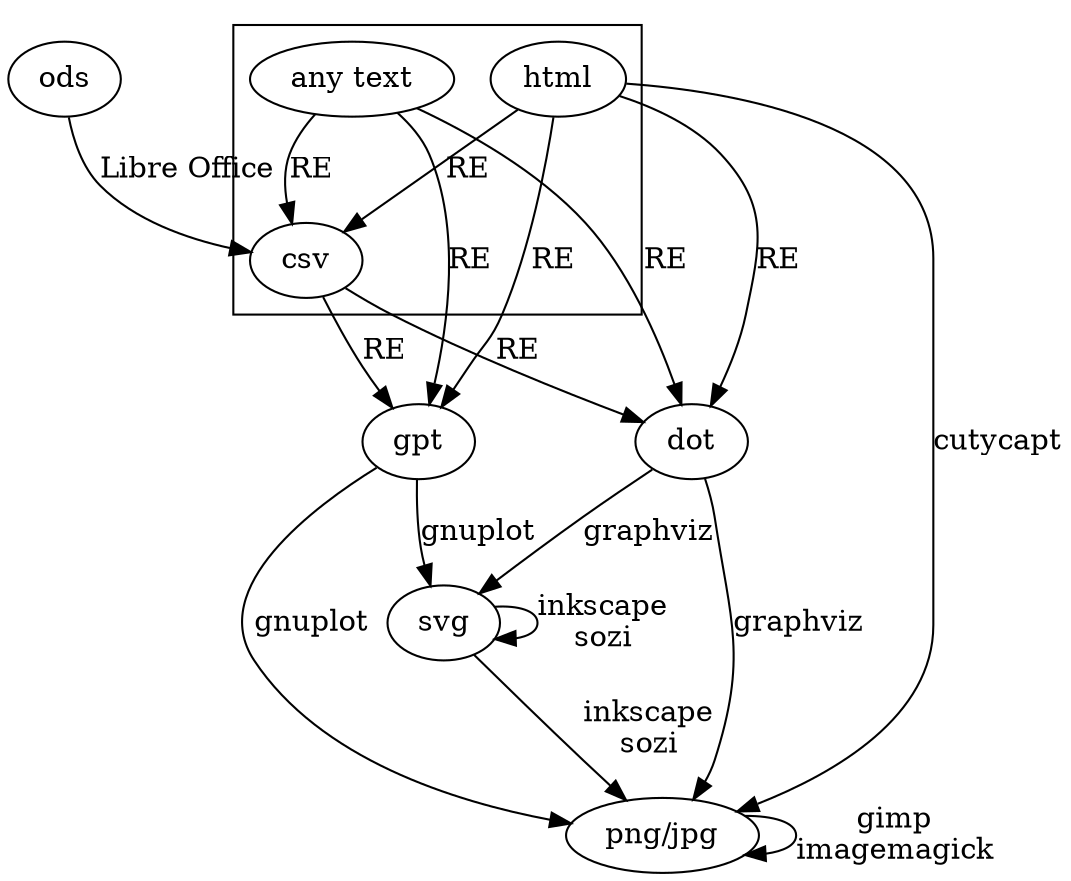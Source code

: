 // dot -Tsvg graphic-workflow.dot -o graphic-workflow.svg
digraph "檔案格式為中心的繪圖工作流程" {

    overlap = scale;

    subgraph cluster_text {
	text [ label="any text" ];
	{ text html } -> csv [ label="RE" ];
    }

    graphic [ label="png/jpg" ];

    html -> graphic [ label="cutycapt" ];
    { text html csv } -> { dot gpt } [ label="RE" ];
    ods -> csv [ label="Libre Office" ];
    dot -> { svg graphic } [ label="graphviz" ];
    svg -> { svg graphic } [ label="inkscape\nsozi" ];
    gpt -> { svg graphic } [ label="gnuplot" ];
    graphic -> graphic [ label="gimp\nimagemagick" ];
}

